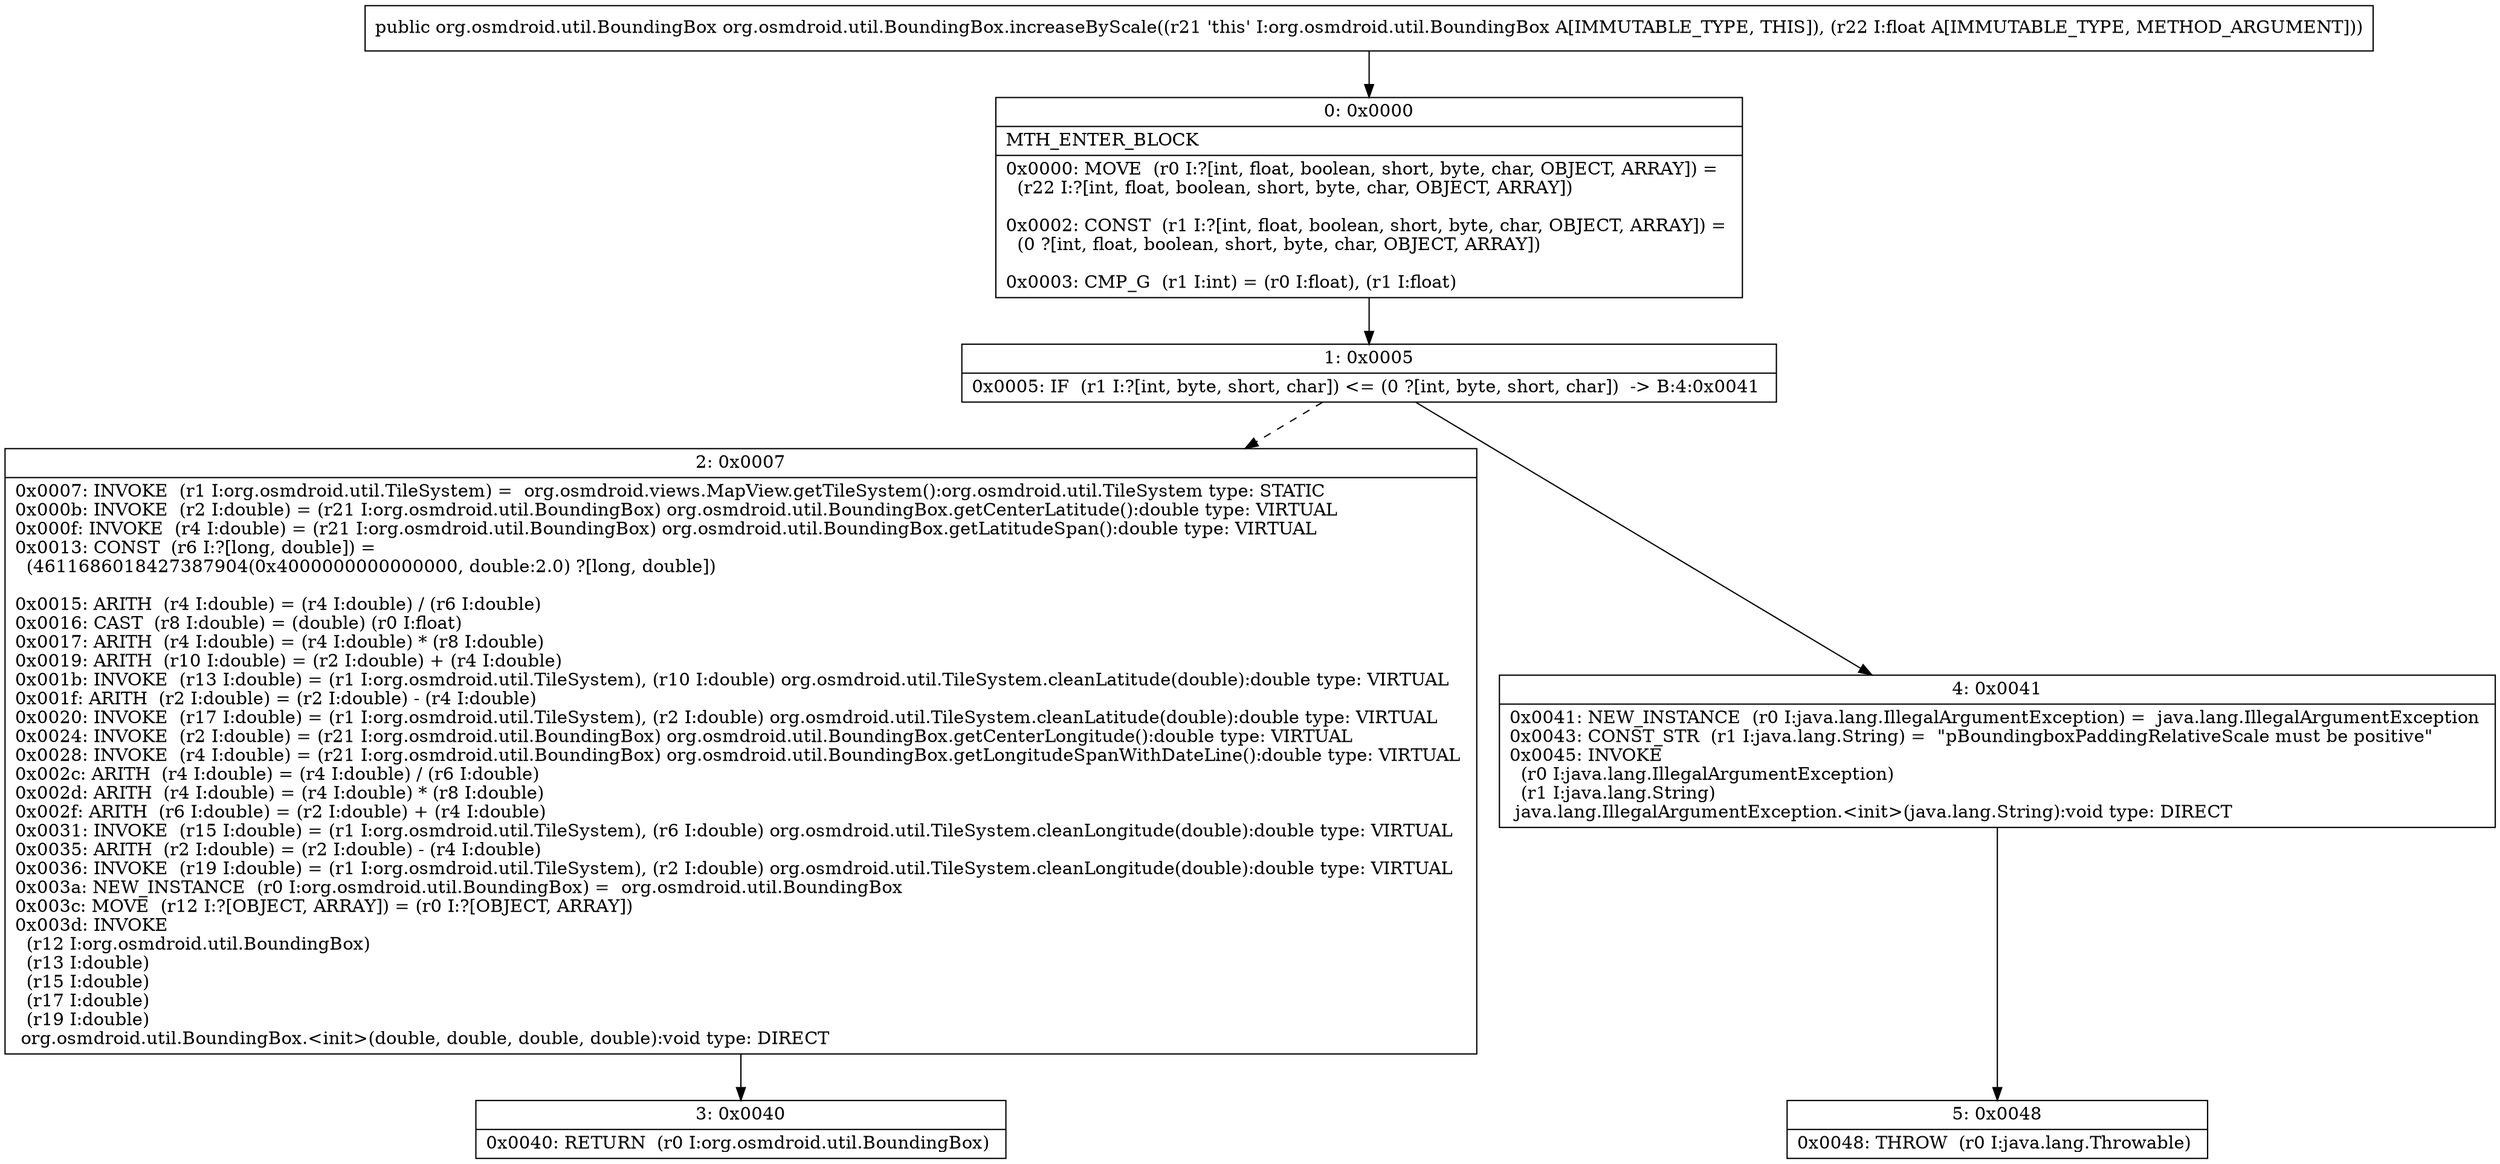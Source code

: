 digraph "CFG fororg.osmdroid.util.BoundingBox.increaseByScale(F)Lorg\/osmdroid\/util\/BoundingBox;" {
Node_0 [shape=record,label="{0\:\ 0x0000|MTH_ENTER_BLOCK\l|0x0000: MOVE  (r0 I:?[int, float, boolean, short, byte, char, OBJECT, ARRAY]) = \l  (r22 I:?[int, float, boolean, short, byte, char, OBJECT, ARRAY])\l \l0x0002: CONST  (r1 I:?[int, float, boolean, short, byte, char, OBJECT, ARRAY]) = \l  (0 ?[int, float, boolean, short, byte, char, OBJECT, ARRAY])\l \l0x0003: CMP_G  (r1 I:int) = (r0 I:float), (r1 I:float) \l}"];
Node_1 [shape=record,label="{1\:\ 0x0005|0x0005: IF  (r1 I:?[int, byte, short, char]) \<= (0 ?[int, byte, short, char])  \-\> B:4:0x0041 \l}"];
Node_2 [shape=record,label="{2\:\ 0x0007|0x0007: INVOKE  (r1 I:org.osmdroid.util.TileSystem) =  org.osmdroid.views.MapView.getTileSystem():org.osmdroid.util.TileSystem type: STATIC \l0x000b: INVOKE  (r2 I:double) = (r21 I:org.osmdroid.util.BoundingBox) org.osmdroid.util.BoundingBox.getCenterLatitude():double type: VIRTUAL \l0x000f: INVOKE  (r4 I:double) = (r21 I:org.osmdroid.util.BoundingBox) org.osmdroid.util.BoundingBox.getLatitudeSpan():double type: VIRTUAL \l0x0013: CONST  (r6 I:?[long, double]) = \l  (4611686018427387904(0x4000000000000000, double:2.0) ?[long, double])\l \l0x0015: ARITH  (r4 I:double) = (r4 I:double) \/ (r6 I:double) \l0x0016: CAST  (r8 I:double) = (double) (r0 I:float) \l0x0017: ARITH  (r4 I:double) = (r4 I:double) * (r8 I:double) \l0x0019: ARITH  (r10 I:double) = (r2 I:double) + (r4 I:double) \l0x001b: INVOKE  (r13 I:double) = (r1 I:org.osmdroid.util.TileSystem), (r10 I:double) org.osmdroid.util.TileSystem.cleanLatitude(double):double type: VIRTUAL \l0x001f: ARITH  (r2 I:double) = (r2 I:double) \- (r4 I:double) \l0x0020: INVOKE  (r17 I:double) = (r1 I:org.osmdroid.util.TileSystem), (r2 I:double) org.osmdroid.util.TileSystem.cleanLatitude(double):double type: VIRTUAL \l0x0024: INVOKE  (r2 I:double) = (r21 I:org.osmdroid.util.BoundingBox) org.osmdroid.util.BoundingBox.getCenterLongitude():double type: VIRTUAL \l0x0028: INVOKE  (r4 I:double) = (r21 I:org.osmdroid.util.BoundingBox) org.osmdroid.util.BoundingBox.getLongitudeSpanWithDateLine():double type: VIRTUAL \l0x002c: ARITH  (r4 I:double) = (r4 I:double) \/ (r6 I:double) \l0x002d: ARITH  (r4 I:double) = (r4 I:double) * (r8 I:double) \l0x002f: ARITH  (r6 I:double) = (r2 I:double) + (r4 I:double) \l0x0031: INVOKE  (r15 I:double) = (r1 I:org.osmdroid.util.TileSystem), (r6 I:double) org.osmdroid.util.TileSystem.cleanLongitude(double):double type: VIRTUAL \l0x0035: ARITH  (r2 I:double) = (r2 I:double) \- (r4 I:double) \l0x0036: INVOKE  (r19 I:double) = (r1 I:org.osmdroid.util.TileSystem), (r2 I:double) org.osmdroid.util.TileSystem.cleanLongitude(double):double type: VIRTUAL \l0x003a: NEW_INSTANCE  (r0 I:org.osmdroid.util.BoundingBox) =  org.osmdroid.util.BoundingBox \l0x003c: MOVE  (r12 I:?[OBJECT, ARRAY]) = (r0 I:?[OBJECT, ARRAY]) \l0x003d: INVOKE  \l  (r12 I:org.osmdroid.util.BoundingBox)\l  (r13 I:double)\l  (r15 I:double)\l  (r17 I:double)\l  (r19 I:double)\l org.osmdroid.util.BoundingBox.\<init\>(double, double, double, double):void type: DIRECT \l}"];
Node_3 [shape=record,label="{3\:\ 0x0040|0x0040: RETURN  (r0 I:org.osmdroid.util.BoundingBox) \l}"];
Node_4 [shape=record,label="{4\:\ 0x0041|0x0041: NEW_INSTANCE  (r0 I:java.lang.IllegalArgumentException) =  java.lang.IllegalArgumentException \l0x0043: CONST_STR  (r1 I:java.lang.String) =  \"pBoundingboxPaddingRelativeScale must be positive\" \l0x0045: INVOKE  \l  (r0 I:java.lang.IllegalArgumentException)\l  (r1 I:java.lang.String)\l java.lang.IllegalArgumentException.\<init\>(java.lang.String):void type: DIRECT \l}"];
Node_5 [shape=record,label="{5\:\ 0x0048|0x0048: THROW  (r0 I:java.lang.Throwable) \l}"];
MethodNode[shape=record,label="{public org.osmdroid.util.BoundingBox org.osmdroid.util.BoundingBox.increaseByScale((r21 'this' I:org.osmdroid.util.BoundingBox A[IMMUTABLE_TYPE, THIS]), (r22 I:float A[IMMUTABLE_TYPE, METHOD_ARGUMENT])) }"];
MethodNode -> Node_0;
Node_0 -> Node_1;
Node_1 -> Node_2[style=dashed];
Node_1 -> Node_4;
Node_2 -> Node_3;
Node_4 -> Node_5;
}

